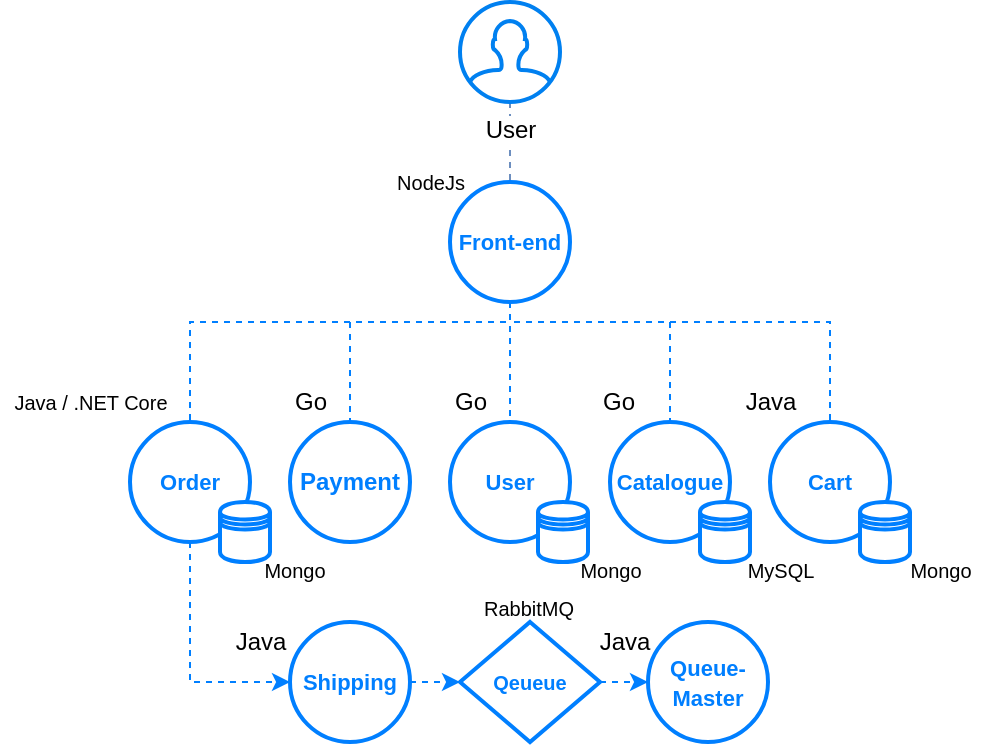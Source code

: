 <mxfile version="13.11.0" type="github">
  <diagram id="Yi0kWhva0t7QyYPgoJ5Y" name="Page-1">
    <mxGraphModel dx="1364" dy="745" grid="1" gridSize="10" guides="1" tooltips="1" connect="1" arrows="1" fold="1" page="1" pageScale="1" pageWidth="827" pageHeight="1169" math="0" shadow="0">
      <root>
        <mxCell id="0" />
        <mxCell id="1" parent="0" />
        <mxCell id="5OfcqYkC_HGEx2gyaxZB-5" style="edgeStyle=orthogonalEdgeStyle;rounded=0;orthogonalLoop=1;jettySize=auto;html=1;endArrow=none;endFill=0;dashed=1;fillColor=#dae8fc;strokeColor=#6c8ebf;" parent="1" source="5OfcqYkC_HGEx2gyaxZB-2" target="5OfcqYkC_HGEx2gyaxZB-4" edge="1">
          <mxGeometry relative="1" as="geometry" />
        </mxCell>
        <mxCell id="5OfcqYkC_HGEx2gyaxZB-2" value="User" style="html=1;verticalLabelPosition=bottom;align=center;labelBackgroundColor=#ffffff;verticalAlign=top;strokeWidth=2;strokeColor=#0080F0;shadow=0;dashed=0;shape=mxgraph.ios7.icons.user;" parent="1" vertex="1">
          <mxGeometry x="350" y="80" width="50" height="50" as="geometry" />
        </mxCell>
        <mxCell id="5OfcqYkC_HGEx2gyaxZB-12" style="edgeStyle=orthogonalEdgeStyle;rounded=0;orthogonalLoop=1;jettySize=auto;html=1;entryX=0.5;entryY=0;entryDx=0;entryDy=0;dashed=1;endArrow=none;endFill=0;fillColor=#dae8fc;strokeColor=#007FFF;" parent="1" source="5OfcqYkC_HGEx2gyaxZB-4" target="5OfcqYkC_HGEx2gyaxZB-7" edge="1">
          <mxGeometry relative="1" as="geometry">
            <Array as="points">
              <mxPoint x="375" y="240" />
              <mxPoint x="215" y="240" />
            </Array>
          </mxGeometry>
        </mxCell>
        <mxCell id="5OfcqYkC_HGEx2gyaxZB-13" style="edgeStyle=orthogonalEdgeStyle;rounded=0;orthogonalLoop=1;jettySize=auto;html=1;entryX=0.5;entryY=0;entryDx=0;entryDy=0;dashed=1;endArrow=none;endFill=0;fillColor=#dae8fc;strokeColor=#007FFF;" parent="1" source="5OfcqYkC_HGEx2gyaxZB-4" target="5OfcqYkC_HGEx2gyaxZB-10" edge="1">
          <mxGeometry relative="1" as="geometry">
            <Array as="points">
              <mxPoint x="375" y="240" />
              <mxPoint x="295" y="240" />
            </Array>
          </mxGeometry>
        </mxCell>
        <mxCell id="5OfcqYkC_HGEx2gyaxZB-14" style="edgeStyle=orthogonalEdgeStyle;rounded=0;orthogonalLoop=1;jettySize=auto;html=1;dashed=1;endArrow=none;endFill=0;fillColor=#dae8fc;strokeColor=#007FFF;" parent="1" source="5OfcqYkC_HGEx2gyaxZB-4" target="5OfcqYkC_HGEx2gyaxZB-9" edge="1">
          <mxGeometry relative="1" as="geometry" />
        </mxCell>
        <mxCell id="5OfcqYkC_HGEx2gyaxZB-15" style="edgeStyle=orthogonalEdgeStyle;rounded=0;orthogonalLoop=1;jettySize=auto;html=1;dashed=1;endArrow=none;endFill=0;fillColor=#dae8fc;strokeColor=#007FFF;" parent="1" source="5OfcqYkC_HGEx2gyaxZB-4" target="5OfcqYkC_HGEx2gyaxZB-8" edge="1">
          <mxGeometry relative="1" as="geometry">
            <Array as="points">
              <mxPoint x="375" y="240" />
              <mxPoint x="455" y="240" />
            </Array>
          </mxGeometry>
        </mxCell>
        <mxCell id="5OfcqYkC_HGEx2gyaxZB-16" style="edgeStyle=elbowEdgeStyle;rounded=0;orthogonalLoop=1;jettySize=auto;html=1;entryX=0.5;entryY=0;entryDx=0;entryDy=0;dashed=1;endArrow=none;endFill=0;elbow=vertical;fillColor=#dae8fc;strokeColor=#007FFF;" parent="1" source="5OfcqYkC_HGEx2gyaxZB-4" target="5OfcqYkC_HGEx2gyaxZB-11" edge="1">
          <mxGeometry relative="1" as="geometry">
            <Array as="points">
              <mxPoint x="480" y="240" />
            </Array>
          </mxGeometry>
        </mxCell>
        <mxCell id="5OfcqYkC_HGEx2gyaxZB-4" value="&lt;font size=&quot;1&quot; color=&quot;#007fff&quot;&gt;&lt;b style=&quot;font-size: 11px&quot;&gt;Front-end&lt;/b&gt;&lt;/font&gt;" style="ellipse;whiteSpace=wrap;html=1;aspect=fixed;strokeWidth=2;strokeColor=#007FFF;" parent="1" vertex="1">
          <mxGeometry x="345" y="170" width="60" height="60" as="geometry" />
        </mxCell>
        <mxCell id="5OfcqYkC_HGEx2gyaxZB-6" value="&lt;font style=&quot;font-size: 10px&quot;&gt;NodeJs&lt;/font&gt;" style="text;html=1;align=center;verticalAlign=middle;resizable=0;points=[];autosize=1;" parent="1" vertex="1">
          <mxGeometry x="310" y="160" width="50" height="20" as="geometry" />
        </mxCell>
        <mxCell id="5OfcqYkC_HGEx2gyaxZB-32" style="edgeStyle=elbowEdgeStyle;rounded=0;orthogonalLoop=1;jettySize=auto;elbow=vertical;html=1;dashed=1;endArrow=classic;endFill=1;fontSize=10;fillColor=#dae8fc;strokeColor=#007FFF;" parent="1" source="5OfcqYkC_HGEx2gyaxZB-7" target="5OfcqYkC_HGEx2gyaxZB-31" edge="1">
          <mxGeometry relative="1" as="geometry">
            <Array as="points">
              <mxPoint x="215" y="420" />
            </Array>
          </mxGeometry>
        </mxCell>
        <mxCell id="5OfcqYkC_HGEx2gyaxZB-7" value="&lt;font style=&quot;font-size: 11px&quot; color=&quot;#007fff&quot;&gt;&lt;b&gt;Order&lt;/b&gt;&lt;/font&gt;" style="ellipse;whiteSpace=wrap;html=1;aspect=fixed;strokeWidth=2;strokeColor=#007FFF;" parent="1" vertex="1">
          <mxGeometry x="185" y="290" width="60" height="60" as="geometry" />
        </mxCell>
        <mxCell id="5OfcqYkC_HGEx2gyaxZB-8" value="&lt;font style=&quot;font-size: 11px&quot; color=&quot;#007fff&quot;&gt;&lt;b&gt;Catalogue&lt;/b&gt;&lt;/font&gt;" style="ellipse;whiteSpace=wrap;html=1;aspect=fixed;strokeWidth=2;strokeColor=#007FFF;" parent="1" vertex="1">
          <mxGeometry x="425" y="290" width="60" height="60" as="geometry" />
        </mxCell>
        <mxCell id="5OfcqYkC_HGEx2gyaxZB-9" value="&lt;b&gt;&lt;font style=&quot;font-size: 11px&quot; color=&quot;#007fff&quot;&gt;User&lt;/font&gt;&lt;/b&gt;" style="ellipse;whiteSpace=wrap;html=1;aspect=fixed;strokeWidth=2;strokeColor=#007FFF;" parent="1" vertex="1">
          <mxGeometry x="345" y="290" width="60" height="60" as="geometry" />
        </mxCell>
        <mxCell id="5OfcqYkC_HGEx2gyaxZB-10" value="&lt;b&gt;&lt;font color=&quot;#007fff&quot;&gt;Payment&lt;/font&gt;&lt;/b&gt;" style="ellipse;whiteSpace=wrap;html=1;aspect=fixed;strokeWidth=2;strokeColor=#007FFF;" parent="1" vertex="1">
          <mxGeometry x="265" y="290" width="60" height="60" as="geometry" />
        </mxCell>
        <mxCell id="5OfcqYkC_HGEx2gyaxZB-11" value="&lt;font style=&quot;font-size: 11px&quot; color=&quot;#007fff&quot;&gt;&lt;b&gt;Cart&lt;/b&gt;&lt;/font&gt;" style="ellipse;whiteSpace=wrap;html=1;aspect=fixed;strokeWidth=2;strokeColor=#007FFF;" parent="1" vertex="1">
          <mxGeometry x="505" y="290" width="60" height="60" as="geometry" />
        </mxCell>
        <mxCell id="5OfcqYkC_HGEx2gyaxZB-17" value="&lt;font style=&quot;font-size: 10px&quot;&gt;Java / .NET Core&lt;/font&gt;" style="text;html=1;align=center;verticalAlign=middle;resizable=0;points=[];autosize=1;" parent="1" vertex="1">
          <mxGeometry x="120" y="270" width="90" height="20" as="geometry" />
        </mxCell>
        <mxCell id="5OfcqYkC_HGEx2gyaxZB-18" value="Go" style="text;html=1;align=center;verticalAlign=middle;resizable=0;points=[];autosize=1;" parent="1" vertex="1">
          <mxGeometry x="260" y="270" width="30" height="20" as="geometry" />
        </mxCell>
        <mxCell id="5OfcqYkC_HGEx2gyaxZB-19" value="Go" style="text;html=1;align=center;verticalAlign=middle;resizable=0;points=[];autosize=1;" parent="1" vertex="1">
          <mxGeometry x="340" y="270" width="30" height="20" as="geometry" />
        </mxCell>
        <mxCell id="5OfcqYkC_HGEx2gyaxZB-20" value="Go" style="text;html=1;align=center;verticalAlign=middle;resizable=0;points=[];autosize=1;" parent="1" vertex="1">
          <mxGeometry x="414" y="270" width="30" height="20" as="geometry" />
        </mxCell>
        <mxCell id="5OfcqYkC_HGEx2gyaxZB-21" value="Java" style="text;html=1;align=center;verticalAlign=middle;resizable=0;points=[];autosize=1;" parent="1" vertex="1">
          <mxGeometry x="485" y="270" width="40" height="20" as="geometry" />
        </mxCell>
        <mxCell id="5OfcqYkC_HGEx2gyaxZB-22" value="" style="shape=datastore;whiteSpace=wrap;html=1;strokeWidth=2;strokeColor=#007FFF;" parent="1" vertex="1">
          <mxGeometry x="230" y="330" width="25" height="30" as="geometry" />
        </mxCell>
        <mxCell id="5OfcqYkC_HGEx2gyaxZB-24" value="" style="shape=datastore;whiteSpace=wrap;html=1;strokeWidth=2;strokeColor=#007FFF;" parent="1" vertex="1">
          <mxGeometry x="389" y="330" width="25" height="30" as="geometry" />
        </mxCell>
        <mxCell id="5OfcqYkC_HGEx2gyaxZB-25" value="" style="shape=datastore;whiteSpace=wrap;html=1;strokeWidth=2;strokeColor=#007FFF;" parent="1" vertex="1">
          <mxGeometry x="470" y="330" width="25" height="30" as="geometry" />
        </mxCell>
        <mxCell id="5OfcqYkC_HGEx2gyaxZB-26" value="" style="shape=datastore;whiteSpace=wrap;html=1;strokeWidth=2;strokeColor=#007FFF;" parent="1" vertex="1">
          <mxGeometry x="550" y="330" width="25" height="30" as="geometry" />
        </mxCell>
        <mxCell id="5OfcqYkC_HGEx2gyaxZB-27" value="Mongo" style="text;html=1;align=center;verticalAlign=middle;resizable=0;points=[];autosize=1;fontSize=10;" parent="1" vertex="1">
          <mxGeometry x="242" y="354" width="50" height="20" as="geometry" />
        </mxCell>
        <mxCell id="5OfcqYkC_HGEx2gyaxZB-28" value="Mongo" style="text;html=1;align=center;verticalAlign=middle;resizable=0;points=[];autosize=1;fontSize=10;" parent="1" vertex="1">
          <mxGeometry x="400" y="354" width="50" height="20" as="geometry" />
        </mxCell>
        <mxCell id="5OfcqYkC_HGEx2gyaxZB-29" value="Mongo" style="text;html=1;align=center;verticalAlign=middle;resizable=0;points=[];autosize=1;fontSize=10;" parent="1" vertex="1">
          <mxGeometry x="565" y="354" width="50" height="20" as="geometry" />
        </mxCell>
        <mxCell id="5OfcqYkC_HGEx2gyaxZB-30" value="MySQL" style="text;html=1;align=center;verticalAlign=middle;resizable=0;points=[];autosize=1;fontSize=10;" parent="1" vertex="1">
          <mxGeometry x="485" y="354" width="50" height="20" as="geometry" />
        </mxCell>
        <mxCell id="5OfcqYkC_HGEx2gyaxZB-35" style="edgeStyle=elbowEdgeStyle;rounded=0;orthogonalLoop=1;jettySize=auto;elbow=vertical;html=1;dashed=1;endArrow=classic;endFill=1;fontSize=10;fillColor=#dae8fc;strokeColor=#007FFF;" parent="1" source="5OfcqYkC_HGEx2gyaxZB-31" target="5OfcqYkC_HGEx2gyaxZB-34" edge="1">
          <mxGeometry relative="1" as="geometry" />
        </mxCell>
        <mxCell id="5OfcqYkC_HGEx2gyaxZB-31" value="&lt;font size=&quot;1&quot; color=&quot;#007fff&quot;&gt;&lt;b style=&quot;font-size: 11px&quot;&gt;Shipping&lt;/b&gt;&lt;/font&gt;" style="ellipse;whiteSpace=wrap;html=1;aspect=fixed;strokeWidth=2;strokeColor=#007FFF;" parent="1" vertex="1">
          <mxGeometry x="265" y="390" width="60" height="60" as="geometry" />
        </mxCell>
        <mxCell id="5OfcqYkC_HGEx2gyaxZB-33" value="Java" style="text;html=1;align=center;verticalAlign=middle;resizable=0;points=[];autosize=1;" parent="1" vertex="1">
          <mxGeometry x="230" y="390" width="40" height="20" as="geometry" />
        </mxCell>
        <mxCell id="5OfcqYkC_HGEx2gyaxZB-38" style="edgeStyle=elbowEdgeStyle;rounded=0;orthogonalLoop=1;jettySize=auto;elbow=vertical;html=1;dashed=1;endArrow=classic;endFill=1;fontSize=10;fillColor=#dae8fc;strokeColor=#007FFF;" parent="1" source="5OfcqYkC_HGEx2gyaxZB-34" target="5OfcqYkC_HGEx2gyaxZB-37" edge="1">
          <mxGeometry relative="1" as="geometry" />
        </mxCell>
        <mxCell id="5OfcqYkC_HGEx2gyaxZB-34" value="&lt;b&gt;&lt;font color=&quot;#007fff&quot;&gt;Qeueue&lt;/font&gt;&lt;/b&gt;" style="rhombus;whiteSpace=wrap;html=1;strokeWidth=2;fontSize=10;strokeColor=#007FFF;" parent="1" vertex="1">
          <mxGeometry x="350" y="390" width="70" height="60" as="geometry" />
        </mxCell>
        <mxCell id="5OfcqYkC_HGEx2gyaxZB-36" value="RabbitMQ" style="text;html=1;align=center;verticalAlign=middle;resizable=0;points=[];autosize=1;fontSize=10;" parent="1" vertex="1">
          <mxGeometry x="354" y="373" width="60" height="20" as="geometry" />
        </mxCell>
        <mxCell id="5OfcqYkC_HGEx2gyaxZB-37" value="&lt;font size=&quot;1&quot; color=&quot;#007fff&quot;&gt;&lt;b style=&quot;font-size: 11px&quot;&gt;Queue-Master&lt;/b&gt;&lt;/font&gt;" style="ellipse;whiteSpace=wrap;html=1;aspect=fixed;strokeWidth=2;strokeColor=#007FFF;" parent="1" vertex="1">
          <mxGeometry x="444" y="390" width="60" height="60" as="geometry" />
        </mxCell>
        <mxCell id="5OfcqYkC_HGEx2gyaxZB-39" value="Java" style="text;html=1;align=center;verticalAlign=middle;resizable=0;points=[];autosize=1;" parent="1" vertex="1">
          <mxGeometry x="412" y="390" width="40" height="20" as="geometry" />
        </mxCell>
      </root>
    </mxGraphModel>
  </diagram>
</mxfile>
